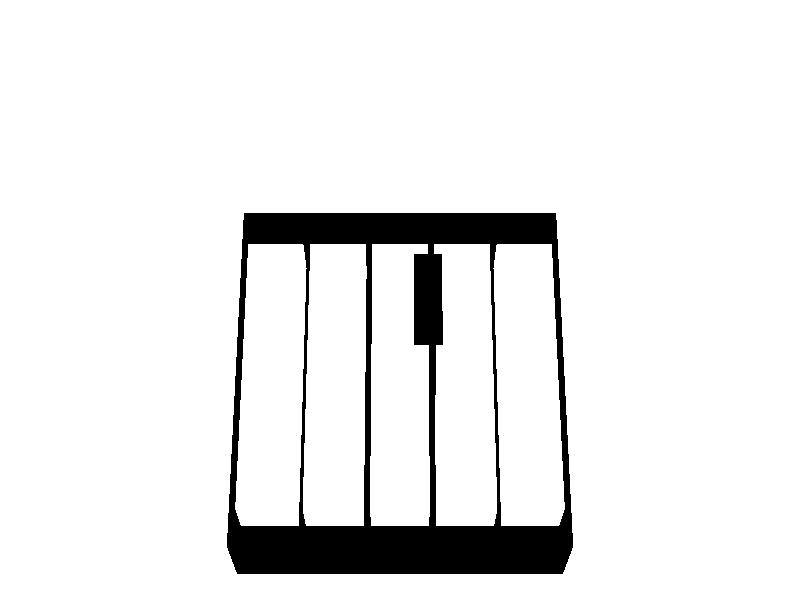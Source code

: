  #include "colors.inc"

camera
{
	angle 30
	location <-0, 40, -20>
	look_at <-0,2,-2>
}                      

/*
          camera
{
	angle 10
	location <-10, 0, -50>
	look_at <0,0,0>
} */

background
{
	colour Clear
}

light_source
{
	<0,50,-5> colour White
}

#declare white_key =

                  box 
                  {
                        <.8,1.6,0><-.8,0,-8>     
  
                               
                                pigment { White }
                        	finish
                        	{
                        		ambient .75
                        		phong .9    
                                        brilliance 25  
                                        reflection .2
                        	}  
                  }         
                  
                  
#declare black_key =

                  box 
                  {
                        <.4,2.1,0><-.4,0,-4>     
  
                               
                                pigment { Black }
                        	finish
                        	{
                        		ambient .75
                        		phong .9    
                                        brilliance 25  
                                        reflection .2
                        	}      
                        	     rotate x *-10
                        	translate x*.8
                        	translate z*-.2
                  }   
                  
                  
#declare white_key_down =

                  box 
                  {
                        <.8,1.6,0><-.8,0,-8>     
  
                               
                                pigment { White }
                        	finish
                        	{
                        		ambient .75
                        		phong .9    
                                        brilliance 25  
                                        reflection .2
                        	}       
                        	
                        	rotate x *-10
                  }

        
        
        box 
        {
         <-5,-5,3><5,-2,-8>
        
        }

        object { white_key}   
        object { black_key}        
        object { white_key  translate x*1.8}  
        object { white_key  translate x*1.8 *2}
        object { white_key  translate x*1.8 *-1}
        object { white_key  translate x*1.8 *-2}

              

